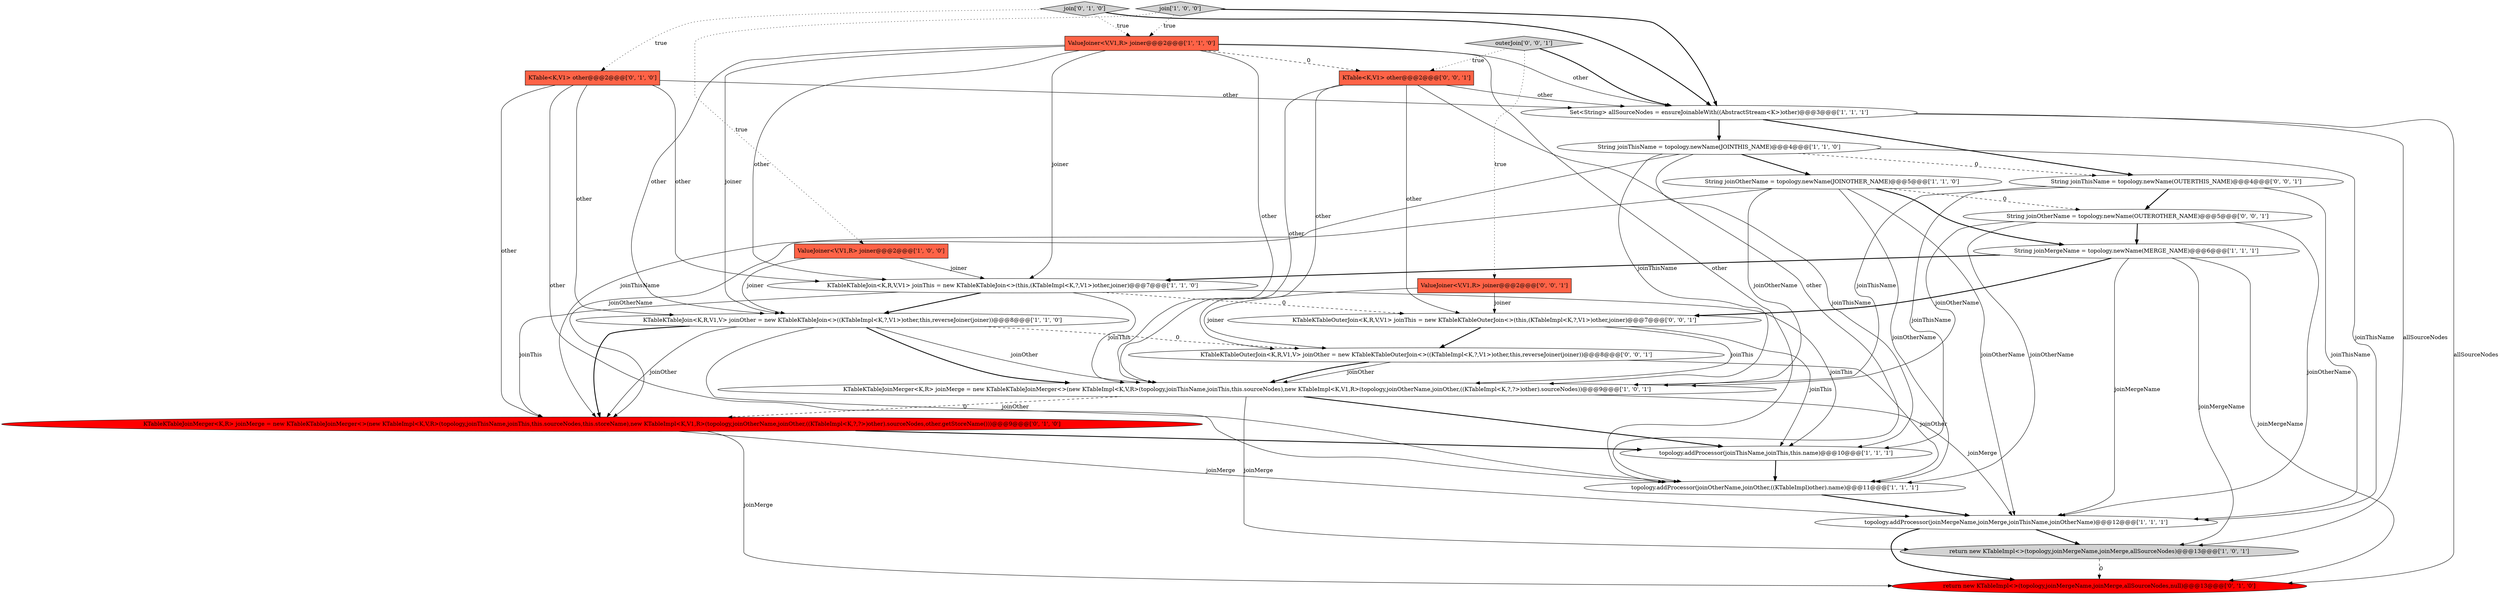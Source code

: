 digraph {
11 [style = filled, label = "ValueJoiner<V,V1,R> joiner@@@2@@@['1', '1', '0']", fillcolor = tomato, shape = box image = "AAA0AAABBB1BBB"];
17 [style = filled, label = "join['0', '1', '0']", fillcolor = lightgray, shape = diamond image = "AAA0AAABBB2BBB"];
1 [style = filled, label = "topology.addProcessor(joinMergeName,joinMerge,joinThisName,joinOtherName)@@@12@@@['1', '1', '1']", fillcolor = white, shape = ellipse image = "AAA0AAABBB1BBB"];
7 [style = filled, label = "ValueJoiner<V,V1,R> joiner@@@2@@@['1', '0', '0']", fillcolor = tomato, shape = box image = "AAA0AAABBB1BBB"];
6 [style = filled, label = "KTableKTableJoinMerger<K,R> joinMerge = new KTableKTableJoinMerger<>(new KTableImpl<K,V,R>(topology,joinThisName,joinThis,this.sourceNodes),new KTableImpl<K,V1,R>(topology,joinOtherName,joinOther,((KTableImpl<K,?,?>)other).sourceNodes))@@@9@@@['1', '0', '1']", fillcolor = white, shape = ellipse image = "AAA0AAABBB1BBB"];
12 [style = filled, label = "String joinThisName = topology.newName(JOINTHIS_NAME)@@@4@@@['1', '1', '0']", fillcolor = white, shape = ellipse image = "AAA0AAABBB1BBB"];
21 [style = filled, label = "ValueJoiner<V,V1,R> joiner@@@2@@@['0', '0', '1']", fillcolor = tomato, shape = box image = "AAA0AAABBB3BBB"];
20 [style = filled, label = "KTableKTableOuterJoin<K,R,V1,V> joinOther = new KTableKTableOuterJoin<>((KTableImpl<K,?,V1>)other,this,reverseJoiner(joiner))@@@8@@@['0', '0', '1']", fillcolor = white, shape = ellipse image = "AAA0AAABBB3BBB"];
5 [style = filled, label = "return new KTableImpl<>(topology,joinMergeName,joinMerge,allSourceNodes)@@@13@@@['1', '0', '1']", fillcolor = lightgray, shape = ellipse image = "AAA0AAABBB1BBB"];
24 [style = filled, label = "KTable<K,V1> other@@@2@@@['0', '0', '1']", fillcolor = tomato, shape = box image = "AAA0AAABBB3BBB"];
13 [style = filled, label = "String joinMergeName = topology.newName(MERGE_NAME)@@@6@@@['1', '1', '1']", fillcolor = white, shape = ellipse image = "AAA0AAABBB1BBB"];
19 [style = filled, label = "KTableKTableOuterJoin<K,R,V,V1> joinThis = new KTableKTableOuterJoin<>(this,(KTableImpl<K,?,V1>)other,joiner)@@@7@@@['0', '0', '1']", fillcolor = white, shape = ellipse image = "AAA0AAABBB3BBB"];
4 [style = filled, label = "KTableKTableJoin<K,R,V,V1> joinThis = new KTableKTableJoin<>(this,(KTableImpl<K,?,V1>)other,joiner)@@@7@@@['1', '1', '0']", fillcolor = white, shape = ellipse image = "AAA0AAABBB1BBB"];
10 [style = filled, label = "topology.addProcessor(joinOtherName,joinOther,((KTableImpl)other).name)@@@11@@@['1', '1', '1']", fillcolor = white, shape = ellipse image = "AAA0AAABBB1BBB"];
8 [style = filled, label = "join['1', '0', '0']", fillcolor = lightgray, shape = diamond image = "AAA0AAABBB1BBB"];
3 [style = filled, label = "KTableKTableJoin<K,R,V1,V> joinOther = new KTableKTableJoin<>((KTableImpl<K,?,V1>)other,this,reverseJoiner(joiner))@@@8@@@['1', '1', '0']", fillcolor = white, shape = ellipse image = "AAA0AAABBB1BBB"];
23 [style = filled, label = "outerJoin['0', '0', '1']", fillcolor = lightgray, shape = diamond image = "AAA0AAABBB3BBB"];
18 [style = filled, label = "String joinOtherName = topology.newName(OUTEROTHER_NAME)@@@5@@@['0', '0', '1']", fillcolor = white, shape = ellipse image = "AAA0AAABBB3BBB"];
15 [style = filled, label = "return new KTableImpl<>(topology,joinMergeName,joinMerge,allSourceNodes,null)@@@13@@@['0', '1', '0']", fillcolor = red, shape = ellipse image = "AAA1AAABBB2BBB"];
0 [style = filled, label = "Set<String> allSourceNodes = ensureJoinableWith((AbstractStream<K>)other)@@@3@@@['1', '1', '1']", fillcolor = white, shape = ellipse image = "AAA0AAABBB1BBB"];
14 [style = filled, label = "KTable<K,V1> other@@@2@@@['0', '1', '0']", fillcolor = tomato, shape = box image = "AAA0AAABBB2BBB"];
9 [style = filled, label = "String joinOtherName = topology.newName(JOINOTHER_NAME)@@@5@@@['1', '1', '0']", fillcolor = white, shape = ellipse image = "AAA0AAABBB1BBB"];
2 [style = filled, label = "topology.addProcessor(joinThisName,joinThis,this.name)@@@10@@@['1', '1', '1']", fillcolor = white, shape = ellipse image = "AAA0AAABBB1BBB"];
22 [style = filled, label = "String joinThisName = topology.newName(OUTERTHIS_NAME)@@@4@@@['0', '0', '1']", fillcolor = white, shape = ellipse image = "AAA0AAABBB3BBB"];
16 [style = filled, label = "KTableKTableJoinMerger<K,R> joinMerge = new KTableKTableJoinMerger<>(new KTableImpl<K,V,R>(topology,joinThisName,joinThis,this.sourceNodes,this.storeName),new KTableImpl<K,V1,R>(topology,joinOtherName,joinOther,((KTableImpl<K,?,?>)other).sourceNodes,other.getStoreName()))@@@9@@@['0', '1', '0']", fillcolor = red, shape = ellipse image = "AAA1AAABBB2BBB"];
1->5 [style = bold, label=""];
12->1 [style = solid, label="joinThisName"];
19->6 [style = solid, label="joinThis"];
22->2 [style = solid, label="joinThisName"];
11->10 [style = solid, label="other"];
19->2 [style = solid, label="joinThis"];
17->14 [style = dotted, label="true"];
12->2 [style = solid, label="joinThisName"];
3->16 [style = bold, label=""];
12->9 [style = bold, label=""];
22->1 [style = solid, label="joinThisName"];
8->0 [style = bold, label=""];
13->5 [style = solid, label="joinMergeName"];
9->1 [style = solid, label="joinOtherName"];
14->16 [style = solid, label="other"];
6->5 [style = solid, label="joinMerge"];
4->3 [style = bold, label=""];
4->2 [style = solid, label="joinThis"];
19->20 [style = bold, label=""];
16->1 [style = solid, label="joinMerge"];
11->3 [style = solid, label="joiner"];
24->20 [style = solid, label="other"];
23->21 [style = dotted, label="true"];
24->10 [style = solid, label="other"];
8->7 [style = dotted, label="true"];
11->3 [style = solid, label="other"];
20->10 [style = solid, label="joinOther"];
7->4 [style = solid, label="joiner"];
6->2 [style = bold, label=""];
24->19 [style = solid, label="other"];
22->18 [style = bold, label=""];
6->16 [style = dashed, label="0"];
4->16 [style = solid, label="joinThis"];
18->10 [style = solid, label="joinOtherName"];
18->1 [style = solid, label="joinOtherName"];
13->1 [style = solid, label="joinMergeName"];
21->19 [style = solid, label="joiner"];
10->1 [style = bold, label=""];
23->24 [style = dotted, label="true"];
4->6 [style = solid, label="joinThis"];
20->6 [style = solid, label="joinOther"];
13->15 [style = solid, label="joinMergeName"];
9->18 [style = dashed, label="0"];
0->12 [style = bold, label=""];
0->5 [style = solid, label="allSourceNodes"];
11->4 [style = solid, label="other"];
14->3 [style = solid, label="other"];
3->6 [style = bold, label=""];
11->6 [style = solid, label="other"];
2->10 [style = bold, label=""];
23->0 [style = bold, label=""];
12->16 [style = solid, label="joinThisName"];
18->6 [style = solid, label="joinOtherName"];
13->19 [style = bold, label=""];
9->16 [style = solid, label="joinOtherName"];
17->0 [style = bold, label=""];
3->6 [style = solid, label="joinOther"];
11->4 [style = solid, label="joiner"];
12->22 [style = dashed, label="0"];
8->11 [style = dotted, label="true"];
4->19 [style = dashed, label="0"];
3->16 [style = solid, label="joinOther"];
11->0 [style = solid, label="other"];
5->15 [style = dashed, label="0"];
6->1 [style = solid, label="joinMerge"];
3->10 [style = solid, label="joinOther"];
24->6 [style = solid, label="other"];
17->11 [style = dotted, label="true"];
22->6 [style = solid, label="joinThisName"];
9->6 [style = solid, label="joinOtherName"];
9->10 [style = solid, label="joinOtherName"];
14->0 [style = solid, label="other"];
21->20 [style = solid, label="joiner"];
24->0 [style = solid, label="other"];
1->15 [style = bold, label=""];
20->6 [style = bold, label=""];
14->4 [style = solid, label="other"];
16->2 [style = bold, label=""];
0->15 [style = solid, label="allSourceNodes"];
16->15 [style = solid, label="joinMerge"];
0->22 [style = bold, label=""];
3->20 [style = dashed, label="0"];
11->24 [style = dashed, label="0"];
18->13 [style = bold, label=""];
7->3 [style = solid, label="joiner"];
12->6 [style = solid, label="joinThisName"];
14->10 [style = solid, label="other"];
9->13 [style = bold, label=""];
13->4 [style = bold, label=""];
}
